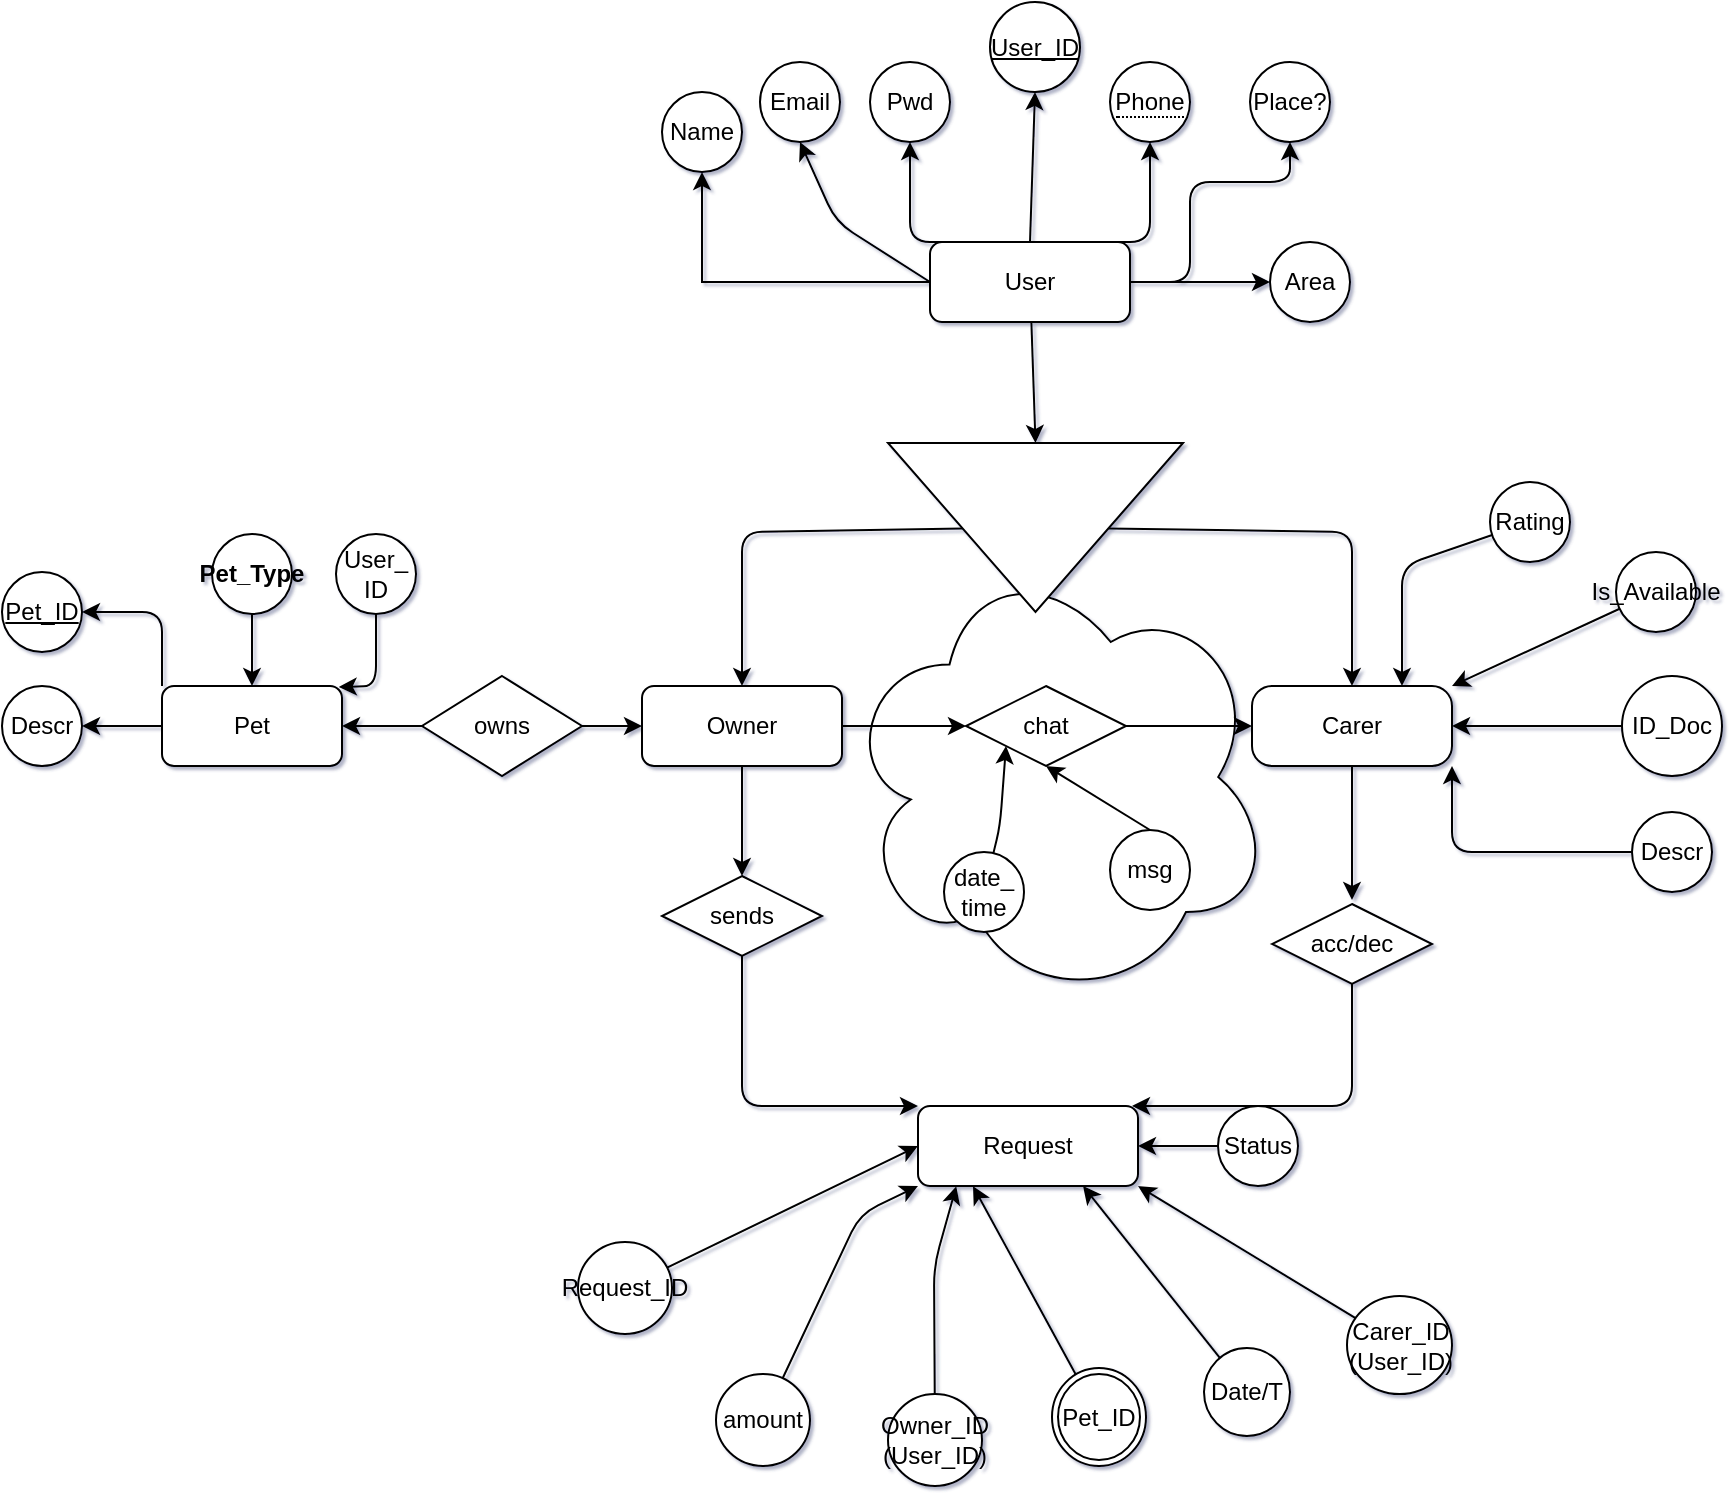 <mxfile version="22.1.21" type="device">
  <diagram id="95HTGVdv0aWo4XSOs8IV" name="Página-1">
    <mxGraphModel dx="2234" dy="444" grid="0" gridSize="10" guides="1" tooltips="1" connect="1" arrows="1" fold="1" page="0" pageScale="1" pageWidth="827" pageHeight="1169" background="none" math="0" shadow="1">
      <root>
        <mxCell id="0" />
        <mxCell id="1" parent="0" />
        <mxCell id="184" value="" style="ellipse;shape=cloud;whiteSpace=wrap;html=1;" parent="1" vertex="1">
          <mxGeometry x="-174" y="994" width="215" height="225" as="geometry" />
        </mxCell>
        <mxCell id="128" style="edgeStyle=none;html=1;entryX=0.5;entryY=0;entryDx=0;entryDy=0;" parent="1" source="73" target="83" edge="1">
          <mxGeometry relative="1" as="geometry">
            <Array as="points">
              <mxPoint x="-224" y="984" />
            </Array>
          </mxGeometry>
        </mxCell>
        <mxCell id="129" style="edgeStyle=none;html=1;entryX=0.5;entryY=0;entryDx=0;entryDy=0;" parent="1" source="73" target="87" edge="1">
          <mxGeometry relative="1" as="geometry">
            <Array as="points">
              <mxPoint x="81" y="984" />
            </Array>
          </mxGeometry>
        </mxCell>
        <mxCell id="73" value="" style="triangle;whiteSpace=wrap;html=1;rotation=90;" parent="1" vertex="1">
          <mxGeometry x="-119.5" y="908" width="84.5" height="147.5" as="geometry" />
        </mxCell>
        <mxCell id="75" style="edgeStyle=none;html=1;exitX=0.5;exitY=0;exitDx=0;exitDy=0;entryX=0.5;entryY=1;entryDx=0;entryDy=0;" parent="1" source="81" target="95" edge="1">
          <mxGeometry relative="1" as="geometry" />
        </mxCell>
        <mxCell id="76" style="edgeStyle=none;html=1;exitX=0.75;exitY=0;exitDx=0;exitDy=0;entryX=0.5;entryY=1;entryDx=0;entryDy=0;" parent="1" source="81" target="93" edge="1">
          <mxGeometry relative="1" as="geometry">
            <Array as="points">
              <mxPoint x="-20" y="839" />
            </Array>
          </mxGeometry>
        </mxCell>
        <mxCell id="77" style="edgeStyle=none;html=1;exitX=1;exitY=0.5;exitDx=0;exitDy=0;entryX=0.5;entryY=1;entryDx=0;entryDy=0;" parent="1" source="81" edge="1">
          <mxGeometry relative="1" as="geometry">
            <Array as="points">
              <mxPoint y="859" />
              <mxPoint y="809" />
              <mxPoint x="50" y="809" />
            </Array>
            <mxPoint x="50" y="789" as="targetPoint" />
          </mxGeometry>
        </mxCell>
        <mxCell id="78" style="edgeStyle=none;html=1;exitX=0.25;exitY=0;exitDx=0;exitDy=0;entryX=0.5;entryY=1;entryDx=0;entryDy=0;" parent="1" source="81" target="92" edge="1">
          <mxGeometry relative="1" as="geometry">
            <Array as="points">
              <mxPoint x="-140" y="839" />
            </Array>
          </mxGeometry>
        </mxCell>
        <mxCell id="79" style="edgeStyle=none;html=1;exitX=0;exitY=0.5;exitDx=0;exitDy=0;entryX=0.5;entryY=1;entryDx=0;entryDy=0;" parent="1" source="81" target="91" edge="1">
          <mxGeometry relative="1" as="geometry">
            <Array as="points">
              <mxPoint x="-177" y="829" />
            </Array>
          </mxGeometry>
        </mxCell>
        <mxCell id="80" style="edgeStyle=none;html=1;exitX=1;exitY=0.5;exitDx=0;exitDy=0;entryX=0;entryY=0.5;entryDx=0;entryDy=0;" parent="1" source="81" target="102" edge="1">
          <mxGeometry relative="1" as="geometry" />
        </mxCell>
        <mxCell id="130" style="edgeStyle=none;html=1;entryX=0;entryY=0.5;entryDx=0;entryDy=0;" parent="1" source="81" target="73" edge="1">
          <mxGeometry relative="1" as="geometry" />
        </mxCell>
        <mxCell id="wG-cwgbuANoWRo9cW2uj-189" style="edgeStyle=orthogonalEdgeStyle;rounded=0;orthogonalLoop=1;jettySize=auto;html=1;entryX=0.5;entryY=1;entryDx=0;entryDy=0;" edge="1" parent="1" source="81" target="wG-cwgbuANoWRo9cW2uj-188">
          <mxGeometry relative="1" as="geometry" />
        </mxCell>
        <mxCell id="81" value="User" style="rounded=1;whiteSpace=wrap;html=1;" parent="1" vertex="1">
          <mxGeometry x="-130" y="839" width="100" height="40" as="geometry" />
        </mxCell>
        <mxCell id="158" style="edgeStyle=none;html=1;entryX=0;entryY=0.5;entryDx=0;entryDy=0;" parent="1" source="83" target="152" edge="1">
          <mxGeometry relative="1" as="geometry" />
        </mxCell>
        <mxCell id="83" value="Owner" style="rounded=1;whiteSpace=wrap;html=1;" parent="1" vertex="1">
          <mxGeometry x="-274" y="1061" width="100" height="40" as="geometry" />
        </mxCell>
        <mxCell id="86" style="edgeStyle=none;html=1;exitX=0.5;exitY=1;exitDx=0;exitDy=0;" parent="1" source="87" edge="1">
          <mxGeometry relative="1" as="geometry">
            <mxPoint x="81" y="1168" as="targetPoint" />
          </mxGeometry>
        </mxCell>
        <mxCell id="87" value="Carer&lt;br&gt;" style="rounded=1;whiteSpace=wrap;html=1;arcSize=25;" parent="1" vertex="1">
          <mxGeometry x="31" y="1061" width="100" height="40" as="geometry" />
        </mxCell>
        <mxCell id="91" value="Email" style="ellipse;whiteSpace=wrap;html=1;" parent="1" vertex="1">
          <mxGeometry x="-215" y="749" width="40" height="40" as="geometry" />
        </mxCell>
        <mxCell id="92" value="Pwd&lt;br&gt;" style="ellipse;whiteSpace=wrap;html=1;" parent="1" vertex="1">
          <mxGeometry x="-160" y="749" width="40" height="40" as="geometry" />
        </mxCell>
        <mxCell id="93" value="&lt;span style=&quot;border-bottom: 1px dotted&quot;&gt;Phone&lt;/span&gt;" style="ellipse;whiteSpace=wrap;html=1;align=center;" parent="1" vertex="1">
          <mxGeometry x="-40" y="749" width="40" height="40" as="geometry" />
        </mxCell>
        <mxCell id="95" value="User_ID" style="ellipse;whiteSpace=wrap;html=1;align=center;fontStyle=4;" parent="1" vertex="1">
          <mxGeometry x="-100" y="719" width="45" height="45" as="geometry" />
        </mxCell>
        <mxCell id="97" style="edgeStyle=none;html=1;" parent="1" source="98" target="105" edge="1">
          <mxGeometry relative="1" as="geometry" />
        </mxCell>
        <mxCell id="167" style="edgeStyle=none;html=1;exitX=0;exitY=0;exitDx=0;exitDy=0;entryX=1;entryY=0.5;entryDx=0;entryDy=0;" parent="1" source="98" target="145" edge="1">
          <mxGeometry relative="1" as="geometry">
            <Array as="points">
              <mxPoint x="-514" y="1024" />
            </Array>
          </mxGeometry>
        </mxCell>
        <mxCell id="98" value="Pet" style="rounded=1;whiteSpace=wrap;html=1;" parent="1" vertex="1">
          <mxGeometry x="-514" y="1061" width="90" height="40" as="geometry" />
        </mxCell>
        <mxCell id="99" style="edgeStyle=none;html=1;entryX=1;entryY=0.5;entryDx=0;entryDy=0;" parent="1" target="98" edge="1">
          <mxGeometry relative="1" as="geometry">
            <mxPoint x="-374" y="1081" as="sourcePoint" />
          </mxGeometry>
        </mxCell>
        <mxCell id="100" style="edgeStyle=none;html=1;exitX=1;exitY=0.5;exitDx=0;exitDy=0;entryX=0;entryY=0.5;entryDx=0;entryDy=0;" parent="1" source="101" target="83" edge="1">
          <mxGeometry relative="1" as="geometry">
            <mxPoint x="-294" y="1081" as="sourcePoint" />
          </mxGeometry>
        </mxCell>
        <mxCell id="101" value="owns" style="rhombus;whiteSpace=wrap;html=1;" parent="1" vertex="1">
          <mxGeometry x="-384" y="1056" width="80" height="50" as="geometry" />
        </mxCell>
        <mxCell id="102" value="Area" style="ellipse;whiteSpace=wrap;html=1;" parent="1" vertex="1">
          <mxGeometry x="40" y="839" width="40" height="40" as="geometry" />
        </mxCell>
        <mxCell id="172" style="edgeStyle=none;html=1;entryX=1;entryY=0.5;entryDx=0;entryDy=0;" parent="1" source="103" target="87" edge="1">
          <mxGeometry relative="1" as="geometry" />
        </mxCell>
        <mxCell id="103" value="ID_Doc&lt;br&gt;" style="ellipse;whiteSpace=wrap;html=1;" parent="1" vertex="1">
          <mxGeometry x="216" y="1056" width="50" height="50" as="geometry" />
        </mxCell>
        <mxCell id="105" value="Descr&lt;br&gt;" style="ellipse;whiteSpace=wrap;html=1;" parent="1" vertex="1">
          <mxGeometry x="-594" y="1061" width="40" height="40" as="geometry" />
        </mxCell>
        <mxCell id="108" style="edgeStyle=none;html=1;exitX=0.5;exitY=1;exitDx=0;exitDy=0;entryX=0.5;entryY=0;entryDx=0;entryDy=0;" parent="1" source="83" target="120" edge="1">
          <mxGeometry relative="1" as="geometry">
            <mxPoint x="-219.765" y="1512" as="targetPoint" />
            <mxPoint x="-220" y="1432" as="sourcePoint" />
          </mxGeometry>
        </mxCell>
        <mxCell id="119" style="edgeStyle=none;html=1;entryX=0;entryY=0;entryDx=0;entryDy=0;" parent="1" source="120" target="124" edge="1">
          <mxGeometry relative="1" as="geometry">
            <mxPoint x="-87" y="1345" as="targetPoint" />
            <Array as="points">
              <mxPoint x="-224" y="1271" />
            </Array>
          </mxGeometry>
        </mxCell>
        <mxCell id="120" value="sends" style="rhombus;whiteSpace=wrap;html=1;" parent="1" vertex="1">
          <mxGeometry x="-264" y="1156" width="80" height="40" as="geometry" />
        </mxCell>
        <mxCell id="124" value="Request" style="rounded=1;whiteSpace=wrap;html=1;" parent="1" vertex="1">
          <mxGeometry x="-136" y="1271" width="110" height="40" as="geometry" />
        </mxCell>
        <mxCell id="174" style="edgeStyle=none;html=1;entryX=0.75;entryY=1;entryDx=0;entryDy=0;" parent="1" source="126" target="124" edge="1">
          <mxGeometry relative="1" as="geometry" />
        </mxCell>
        <mxCell id="126" value="Date/T" style="ellipse;whiteSpace=wrap;html=1;" parent="1" vertex="1">
          <mxGeometry x="7" y="1392" width="43" height="44" as="geometry" />
        </mxCell>
        <mxCell id="173" style="edgeStyle=none;html=1;entryX=0;entryY=1;entryDx=0;entryDy=0;" parent="1" source="127" target="124" edge="1">
          <mxGeometry relative="1" as="geometry">
            <Array as="points">
              <mxPoint x="-165" y="1325" />
            </Array>
          </mxGeometry>
        </mxCell>
        <mxCell id="127" value="amount" style="ellipse;whiteSpace=wrap;html=1;" parent="1" vertex="1">
          <mxGeometry x="-237" y="1405" width="47" height="46" as="geometry" />
        </mxCell>
        <mxCell id="131" value="Place?" style="ellipse;whiteSpace=wrap;html=1;" parent="1" vertex="1">
          <mxGeometry x="30" y="749" width="40" height="40" as="geometry" />
        </mxCell>
        <mxCell id="171" style="edgeStyle=none;html=1;entryX=1;entryY=0;entryDx=0;entryDy=0;" parent="1" source="132" target="87" edge="1">
          <mxGeometry relative="1" as="geometry">
            <Array as="points" />
          </mxGeometry>
        </mxCell>
        <mxCell id="132" value="Is_Available" style="ellipse;whiteSpace=wrap;html=1;" parent="1" vertex="1">
          <mxGeometry x="213" y="994" width="40" height="40" as="geometry" />
        </mxCell>
        <mxCell id="175" style="edgeStyle=none;html=1;entryX=1;entryY=0.5;entryDx=0;entryDy=0;" parent="1" source="134" target="124" edge="1">
          <mxGeometry relative="1" as="geometry" />
        </mxCell>
        <mxCell id="134" value="Status" style="ellipse;whiteSpace=wrap;html=1;" parent="1" vertex="1">
          <mxGeometry x="14" y="1271" width="40" height="40" as="geometry" />
        </mxCell>
        <mxCell id="168" style="edgeStyle=none;html=1;exitX=0.5;exitY=1;exitDx=0;exitDy=0;entryX=0.5;entryY=0;entryDx=0;entryDy=0;" parent="1" source="136" target="98" edge="1">
          <mxGeometry relative="1" as="geometry" />
        </mxCell>
        <mxCell id="136" value="Pet_Type" style="ellipse;whiteSpace=wrap;html=1;fontStyle=1" parent="1" vertex="1">
          <mxGeometry x="-489" y="985" width="40" height="40" as="geometry" />
        </mxCell>
        <mxCell id="169" style="edgeStyle=none;html=1;entryX=0.75;entryY=0;entryDx=0;entryDy=0;" parent="1" source="137" target="87" edge="1">
          <mxGeometry relative="1" as="geometry">
            <Array as="points">
              <mxPoint x="106" y="1001" />
            </Array>
          </mxGeometry>
        </mxCell>
        <mxCell id="137" value="Rating" style="ellipse;whiteSpace=wrap;html=1;" parent="1" vertex="1">
          <mxGeometry x="150" y="959" width="40" height="40" as="geometry" />
        </mxCell>
        <mxCell id="142" style="edgeStyle=none;html=1;" parent="1" source="141" edge="1">
          <mxGeometry relative="1" as="geometry">
            <mxPoint x="-29" y="1271" as="targetPoint" />
            <Array as="points">
              <mxPoint x="81" y="1271" />
            </Array>
          </mxGeometry>
        </mxCell>
        <mxCell id="141" value="acc/dec" style="rhombus;whiteSpace=wrap;html=1;" parent="1" vertex="1">
          <mxGeometry x="41" y="1170" width="80" height="40" as="geometry" />
        </mxCell>
        <mxCell id="149" style="edgeStyle=none;html=1;entryX=0.25;entryY=1;entryDx=0;entryDy=0;" parent="1" source="143" target="124" edge="1">
          <mxGeometry relative="1" as="geometry" />
        </mxCell>
        <mxCell id="143" value="Pet_ID" style="ellipse;shape=doubleEllipse;margin=3;whiteSpace=wrap;html=1;align=center;" parent="1" vertex="1">
          <mxGeometry x="-69" y="1402" width="47" height="49" as="geometry" />
        </mxCell>
        <mxCell id="145" value="&lt;u&gt;Pet_ID&lt;/u&gt;" style="ellipse;whiteSpace=wrap;html=1;" parent="1" vertex="1">
          <mxGeometry x="-594" y="1004" width="40" height="40" as="geometry" />
        </mxCell>
        <mxCell id="148" style="edgeStyle=none;html=1;entryX=1;entryY=1;entryDx=0;entryDy=0;" parent="1" source="147" target="87" edge="1">
          <mxGeometry relative="1" as="geometry">
            <Array as="points">
              <mxPoint x="131" y="1144" />
            </Array>
          </mxGeometry>
        </mxCell>
        <mxCell id="147" value="Descr&lt;br&gt;" style="ellipse;whiteSpace=wrap;html=1;" parent="1" vertex="1">
          <mxGeometry x="221" y="1124" width="40" height="40" as="geometry" />
        </mxCell>
        <mxCell id="159" style="edgeStyle=none;html=1;" parent="1" source="152" target="87" edge="1">
          <mxGeometry relative="1" as="geometry" />
        </mxCell>
        <mxCell id="152" value="chat" style="rhombus;whiteSpace=wrap;html=1;" parent="1" vertex="1">
          <mxGeometry x="-112" y="1061" width="80" height="40" as="geometry" />
        </mxCell>
        <mxCell id="154" style="edgeStyle=none;html=1;entryX=0.5;entryY=1;entryDx=0;entryDy=0;exitX=0.5;exitY=0;exitDx=0;exitDy=0;" parent="1" source="160" target="152" edge="1">
          <mxGeometry relative="1" as="geometry">
            <mxPoint x="-39.773" y="1135.824" as="sourcePoint" />
          </mxGeometry>
        </mxCell>
        <mxCell id="160" value="msg" style="ellipse;whiteSpace=wrap;html=1;" parent="1" vertex="1">
          <mxGeometry x="-40" y="1133" width="40" height="40" as="geometry" />
        </mxCell>
        <mxCell id="162" style="edgeStyle=none;html=1;entryX=0;entryY=1;entryDx=0;entryDy=0;" parent="1" source="161" target="152" edge="1">
          <mxGeometry relative="1" as="geometry">
            <Array as="points">
              <mxPoint x="-95" y="1131" />
            </Array>
          </mxGeometry>
        </mxCell>
        <mxCell id="161" value="date_&lt;br&gt;time" style="ellipse;whiteSpace=wrap;html=1;" parent="1" vertex="1">
          <mxGeometry x="-123" y="1144" width="40" height="40" as="geometry" />
        </mxCell>
        <mxCell id="166" style="edgeStyle=none;html=1;entryX=0.982;entryY=0.012;entryDx=0;entryDy=0;entryPerimeter=0;" parent="1" source="165" target="98" edge="1">
          <mxGeometry relative="1" as="geometry">
            <Array as="points">
              <mxPoint x="-407" y="1061" />
            </Array>
          </mxGeometry>
        </mxCell>
        <mxCell id="165" value="User_&lt;br&gt;ID" style="ellipse;whiteSpace=wrap;html=1;" parent="1" vertex="1">
          <mxGeometry x="-427" y="985" width="40" height="40" as="geometry" />
        </mxCell>
        <mxCell id="182" style="edgeStyle=none;html=1;entryX=1;entryY=1;entryDx=0;entryDy=0;endArrow=classic;endFill=1;" parent="1" source="181" target="124" edge="1">
          <mxGeometry relative="1" as="geometry" />
        </mxCell>
        <mxCell id="181" value="Carer_ID&lt;br&gt;(User_ID)" style="ellipse;whiteSpace=wrap;html=1;" parent="1" vertex="1">
          <mxGeometry x="78.5" y="1366" width="52.5" height="49" as="geometry" />
        </mxCell>
        <mxCell id="186" style="edgeStyle=none;html=1;entryX=0.174;entryY=1.004;entryDx=0;entryDy=0;entryPerimeter=0;" parent="1" source="185" target="124" edge="1">
          <mxGeometry relative="1" as="geometry">
            <Array as="points">
              <mxPoint x="-128" y="1351" />
            </Array>
          </mxGeometry>
        </mxCell>
        <mxCell id="185" value="Owner_ID&lt;br&gt;(User_ID)" style="ellipse;whiteSpace=wrap;html=1;" parent="1" vertex="1">
          <mxGeometry x="-151" y="1415" width="47" height="46" as="geometry" />
        </mxCell>
        <mxCell id="188" style="edgeStyle=none;html=1;entryX=0;entryY=0.5;entryDx=0;entryDy=0;" parent="1" source="187" target="124" edge="1">
          <mxGeometry relative="1" as="geometry" />
        </mxCell>
        <mxCell id="187" value="Request_ID&lt;br&gt;" style="ellipse;whiteSpace=wrap;html=1;" parent="1" vertex="1">
          <mxGeometry x="-306" y="1339" width="47" height="46" as="geometry" />
        </mxCell>
        <mxCell id="wG-cwgbuANoWRo9cW2uj-188" value="Name" style="ellipse;whiteSpace=wrap;html=1;" vertex="1" parent="1">
          <mxGeometry x="-264" y="764" width="40" height="40" as="geometry" />
        </mxCell>
      </root>
    </mxGraphModel>
  </diagram>
</mxfile>

